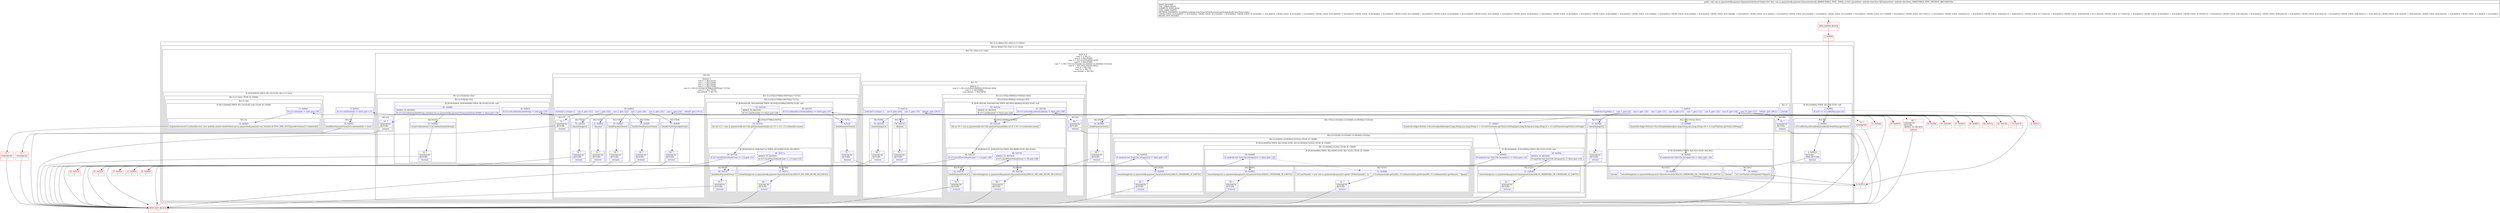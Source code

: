 digraph "CFG forcom.uc.paymentsdk.payment.PaymentsActivity.onClick(Landroid\/view\/View;)V" {
subgraph cluster_Region_1131353733 {
label = "R(1:(2:(2:3|4)|(2:7|(1:10)(1:(1:(1:14))))))";
node [shape=record,color=blue];
subgraph cluster_Region_1238057456 {
label = "R(2:(2:3|4)|(2:7|(1:10)(1:(1:(1:14)))))";
node [shape=record,color=blue];
subgraph cluster_IfRegion_842925527 {
label = "IF [B:2:0x000a] THEN: R(2:3|4) ELSE: null";
node [shape=record,color=blue];
Node_2 [shape=record,label="{2\:\ 0x000a|lif (r14 == r13.mBtnPay) goto L4l}"];
subgraph cluster_Region_1627923577 {
label = "R(2:3|4)";
node [shape=record,color=blue];
Node_3 [shape=record,label="{3\:\ 0x000c|lr13.mBtnPay.setEnabled(false)lbuildUPointPayLoginView()l}"];
Node_4 [shape=record,label="{4\:\ 0x0014|RETURN\lORIG_RETURN\l|lreturnl}"];
}
}
subgraph cluster_Region_1516817891 {
label = "R(2:7|(1:10)(1:(1:(1:14))))";
node [shape=record,color=blue];
subgraph cluster_SwitchRegion_1237308319 {
label = "Switch: 9
 case 3 -> R(1:1)
 case 4 -> R(2:45|46)
 case 5 -> R(1:(2:(2:41|42)|(1:43)))
 case 6 -> R(2:47|48)
 case 7 -> R(2:17|(2:(2:21|22)|(1:(2:25|26)(1:(2:29|30)(2:31|32)))))
 case 8 -> R(2:33|(2:35|1)(2:36|1))
 case 9 -> R(1:50)
 case 10 -> R(1:77)
 case default -> R(1:95)";
node [shape=record,color=blue];
Node_7 [shape=record,label="{7\:\ 0x0019|lswitch(r14.getId()) \{l    case 3: goto L9;l    case 4: goto L36;l    case 5: goto L31;l    case 6: goto L37;l    case 7: goto L12;l    case 8: goto L24;l    case 9: goto L38;l    case 10: goto L57;l    default: goto L96;l\}l}"];
subgraph cluster_Region_191719362 {
label = "R(1:1)";
node [shape=record,color=blue];
Node_InsnContainer_728146234 [shape=record,label="{|lbreakl}"];
}
subgraph cluster_Region_939357792 {
label = "R(2:45|46)";
node [shape=record,color=blue];
Node_45 [shape=record,label="{45\:\ 0x00d9|lbuildPaymentView()l}"];
Node_46 [shape=record,label="{46\:\ ?|SYNTHETIC\lRETURN\l|lreturnl}"];
}
subgraph cluster_Region_15296555 {
label = "R(1:(2:(2:41|42)|(1:43)))";
node [shape=record,color=blue];
subgraph cluster_Region_1624923267 {
label = "R(2:(2:41|42)|(1:43))";
node [shape=record,color=blue];
subgraph cluster_IfRegion_2125160147 {
label = "IF [B:38:0x00c6, B:40:0x00d0] THEN: R(2:41|42) ELSE: null";
node [shape=record,color=blue];
Node_38 [shape=record,label="{38\:\ 0x00c6|lif (r13.mConfirmSmsInfoString != null) goto L33l}"];
Node_40 [shape=record,label="{40\:\ 0x00d0|ADDED_TO_REGION\l|lif (r13.mConfirmSmsInfoString.contains(com.uc.paymentsdk.payment.PaymentsActivity.TERM) != false) goto L35l}"];
subgraph cluster_Region_582580496 {
label = "R(2:41|42)";
node [shape=record,color=blue];
Node_41 [shape=record,label="{41\:\ 0x00d2|lsendConfirmSms(r13.mConfirmSmsInfoString)l}"];
Node_42 [shape=record,label="{42\:\ ?|SYNTHETIC\lRETURN\l|lreturnl}"];
}
}
subgraph cluster_Region_1775957340 {
label = "R(1:43)";
node [shape=record,color=blue];
Node_43 [shape=record,label="{43\:\ ?|SYNTHETIC\lRETURN\l|lreturnl}"];
}
}
}
subgraph cluster_Region_1540784800 {
label = "R(2:47|48)";
node [shape=record,color=blue];
Node_47 [shape=record,label="{47\:\ 0x00de|lshowDialog(23)l}"];
Node_48 [shape=record,label="{48\:\ ?|SYNTHETIC\lRETURN\l|lreturnl}"];
}
subgraph cluster_Region_973823856 {
label = "R(2:17|(2:(2:21|22)|(1:(2:25|26)(1:(2:29|30)(2:31|32)))))";
node [shape=record,color=blue];
Node_17 [shape=record,label="{17\:\ 0x0027|l((android.widget.Button) r14).setEnabled(false)ljava.lang.String java.lang.String r1 = r13.mEtUsername.getText().toString()ljava.lang.String java.lang.String r2 = r13.mEtPassword.getText().toString()l}"];
subgraph cluster_Region_2133791439 {
label = "R(2:(2:21|22)|(1:(2:25|26)(1:(2:29|30)(2:31|32))))";
node [shape=record,color=blue];
subgraph cluster_IfRegion_1420161595 {
label = "IF [B:18:0x0044, B:20:0x004a] THEN: R(2:21|22) ELSE: null";
node [shape=record,color=blue];
Node_18 [shape=record,label="{18\:\ 0x0044|lif (android.text.TextUtils.isEmpty(r1) != false) goto L14l}"];
Node_20 [shape=record,label="{20\:\ 0x004a|ADDED_TO_REGION\l|lif (android.text.TextUtils.isEmpty(r2) != false) goto L16l}"];
subgraph cluster_Region_372737475 {
label = "R(2:21|22)";
node [shape=record,color=blue];
Node_21 [shape=record,label="{21\:\ 0x004c|lshowDialog(com.uc.paymentsdk.payment.PaymentsActivity.DIALOG_PASSWORD_OR_USERNAME_IS_EMPTY)l}"];
Node_22 [shape=record,label="{22\:\ ?|SYNTHETIC\lRETURN\l|lreturnl}"];
}
}
subgraph cluster_Region_687469132 {
label = "R(1:(2:25|26)(1:(2:29|30)(2:31|32))) | ELSE_IF_CHAIN\l";
node [shape=record,color=blue];
subgraph cluster_IfRegion_324226545 {
label = "IF [B:24:0x0054] THEN: R(2:25|26) ELSE: R(1:(2:29|30)(2:31|32)) | ELSE_IF_CHAIN\l";
node [shape=record,color=blue];
Node_24 [shape=record,label="{24\:\ 0x0054|lif (android.text.TextUtils.isEmpty(r2) != false) goto L19l}"];
subgraph cluster_Region_1205188209 {
label = "R(2:25|26)";
node [shape=record,color=blue];
Node_25 [shape=record,label="{25\:\ 0x0056|lshowDialog(com.uc.paymentsdk.payment.PaymentsActivity.DIALOG_PASSWORD_IS_EMPTY)l}"];
Node_26 [shape=record,label="{26\:\ ?|SYNTHETIC\lRETURN\l|lreturnl}"];
}
subgraph cluster_Region_1089174830 {
label = "R(1:(2:29|30)(2:31|32)) | ELSE_IF_CHAIN\l";
node [shape=record,color=blue];
subgraph cluster_IfRegion_1758862376 {
label = "IF [B:28:0x0060] THEN: R(2:29|30) ELSE: R(2:31|32) | ELSE_IF_CHAIN\l";
node [shape=record,color=blue];
Node_28 [shape=record,label="{28\:\ 0x0060|lif (android.text.TextUtils.isEmpty(r1) != false) goto L22l}"];
subgraph cluster_Region_1792602477 {
label = "R(2:29|30)";
node [shape=record,color=blue];
Node_29 [shape=record,label="{29\:\ 0x0062|lshowDialog(com.uc.paymentsdk.payment.PaymentsActivity.DIALOG_USERNAME_IS_EMPTY)l}"];
Node_30 [shape=record,label="{30\:\ ?|SYNTHETIC\lRETURN\l|lreturnl}"];
}
subgraph cluster_Region_1933798454 {
label = "R(2:31|32)";
node [shape=record,color=blue];
Node_31 [shape=record,label="{31\:\ 0x0068|lr13.mUPayInfo = new com.uc.paymentsdk.payment.upoint.UPointPayInfo(r1, r2, \"\", r13.mPaymentInfo.getCpID(), r13.mPaymentInfo.getmGameID(), r13.mPaymentInfo.getMoney(), \"\")lpay()l}"];
Node_32 [shape=record,label="{32\:\ ?|SYNTHETIC\lRETURN\l|lreturnl}"];
}
}
}
}
}
}
}
subgraph cluster_Region_1897134704 {
label = "R(2:33|(2:35|1)(2:36|1))";
node [shape=record,color=blue];
Node_33 [shape=record,label="{33\:\ 0x0089|l((android.widget.Button) r14).setEnabled(false)ljava.lang.String java.lang.String r10 = r13.mEtPayPass.getText().toString()l}"];
subgraph cluster_IfRegion_244734780 {
label = "IF [B:34:0x009c] THEN: R(2:35|1) ELSE: R(2:36|1)";
node [shape=record,color=blue];
Node_34 [shape=record,label="{34\:\ 0x009c|lif (android.text.TextUtils.isEmpty(r10) != false) goto L26l}"];
subgraph cluster_Region_223610344 {
label = "R(2:35|1)";
node [shape=record,color=blue];
Node_35 [shape=record,label="{35\:\ 0x009e|lshowDialog(com.uc.paymentsdk.payment.PaymentsActivity.DIALOG_PASSWORD_OR_USERNAME_IS_EMPTY)l}"];
Node_InsnContainer_1733839885 [shape=record,label="{|lbreakl}"];
}
subgraph cluster_Region_836066151 {
label = "R(2:36|1)";
node [shape=record,color=blue];
Node_36 [shape=record,label="{36\:\ 0x00a3|lr13.mUPayInfo.setPaypwd(r10)lpay()l}"];
Node_InsnContainer_2084659141 [shape=record,label="{|lbreakl}"];
}
}
}
subgraph cluster_Region_1371507385 {
label = "R(1:50)";
node [shape=record,color=blue];
subgraph cluster_SwitchRegion_2095693347 {
label = "Switch: 7
 case 0 -> R(2:51|52)
 case 1 -> R(2:53|54)
 case 2 -> R(2:55|56)
 case 3 -> R(2:57|58)
 case 4 -> R(1:(2:(2:63|(2:67|68)(2:69|70))|(2:71|72)))
 case 5 -> R(2:73|74)
 case default -> R(1:75)";
node [shape=record,color=blue];
Node_50 [shape=record,label="{50\:\ 0x00e5|lswitch(r13.mType) \{l    case 0: goto L41;l    case 1: goto L42;l    case 2: goto L43;l    case 3: goto L44;l    case 4: goto L45;l    case 5: goto L56;l    default: goto L97;l\}l}"];
subgraph cluster_Region_1509207447 {
label = "R(2:51|52)";
node [shape=record,color=blue];
Node_51 [shape=record,label="{51\:\ 0x00ea|lfinish()l}"];
Node_52 [shape=record,label="{52\:\ ?|SYNTHETIC\lRETURN\l|lreturnl}"];
}
subgraph cluster_Region_800943643 {
label = "R(2:53|54)";
node [shape=record,color=blue];
Node_53 [shape=record,label="{53\:\ 0x00ef|lbuildPaymentView()l}"];
Node_54 [shape=record,label="{54\:\ ?|SYNTHETIC\lRETURN\l|lreturnl}"];
}
subgraph cluster_Region_49992471 {
label = "R(2:55|56)";
node [shape=record,color=blue];
Node_55 [shape=record,label="{55\:\ 0x00f4|lbuildUPointPaymentView()l}"];
Node_56 [shape=record,label="{56\:\ ?|SYNTHETIC\lRETURN\l|lreturnl}"];
}
subgraph cluster_Region_869494221 {
label = "R(2:57|58)";
node [shape=record,color=blue];
Node_57 [shape=record,label="{57\:\ 0x00f9|lbuildUPointPayLoginView()l}"];
Node_58 [shape=record,label="{58\:\ ?|SYNTHETIC\lRETURN\l|lreturnl}"];
}
subgraph cluster_Region_1337452085 {
label = "R(1:(2:(2:63|(2:67|68)(2:69|70))|(2:71|72)))";
node [shape=record,color=blue];
subgraph cluster_Region_188646510 {
label = "R(2:(2:63|(2:67|68)(2:69|70))|(2:71|72))";
node [shape=record,color=blue];
subgraph cluster_IfRegion_1602788469 {
label = "IF [B:60:0x0104, B:62:0x0108] THEN: R(2:63|(2:67|68)(2:69|70)) ELSE: null";
node [shape=record,color=blue];
Node_60 [shape=record,label="{60\:\ 0x0104|lif (r13.mSmsInfo.isNeedconfirm() == false) goto L47l}"];
Node_62 [shape=record,label="{62\:\ 0x0108|ADDED_TO_REGION\l|lif (r13.mIsShowInfo == false) goto L49l}"];
subgraph cluster_Region_26725732 {
label = "R(2:63|(2:67|68)(2:69|70))";
node [shape=record,color=blue];
Node_63 [shape=record,label="{63\:\ 0x010a|lint int r12 = com.uc.paymentsdk.util.Utils.getSmsPayment()lint int r11 = r12 \/ r13.mSmsInfo.moneyl}"];
subgraph cluster_IfRegion_2137950074 {
label = "IF [B:64:0x0116, B:66:0x011a] THEN: R(2:67|68) ELSE: R(2:69|70)";
node [shape=record,color=blue];
Node_64 [shape=record,label="{64\:\ 0x0116|lif (r13.mLeftSmsToSendCount != (\-1)) goto L51l}"];
Node_66 [shape=record,label="{66\:\ 0x011a|ADDED_TO_REGION\l|lif (r13.mLeftSmsToSendCount != r11) goto L53l}"];
subgraph cluster_Region_2006789964 {
label = "R(2:67|68)";
node [shape=record,color=blue];
Node_67 [shape=record,label="{67\:\ 0x011c|lshowDialog(com.uc.paymentsdk.payment.PaymentsActivity.DIALOG_PAY_SMS_RETRY_MULTIPLE)l}"];
Node_68 [shape=record,label="{68\:\ ?|SYNTHETIC\lRETURN\l|lreturnl}"];
}
subgraph cluster_Region_124516804 {
label = "R(2:69|70)";
node [shape=record,color=blue];
Node_69 [shape=record,label="{69\:\ 0x0121|lbuildSmsPaymentView()l}"];
Node_70 [shape=record,label="{70\:\ ?|SYNTHETIC\lRETURN\l|lreturnl}"];
}
}
}
}
subgraph cluster_Region_2013855923 {
label = "R(2:71|72)";
node [shape=record,color=blue];
Node_71 [shape=record,label="{71\:\ 0x0126|lbuildPaymentView()l}"];
Node_72 [shape=record,label="{72\:\ ?|SYNTHETIC\lRETURN\l|lreturnl}"];
}
}
}
subgraph cluster_Region_1668890867 {
label = "R(2:73|74)";
node [shape=record,color=blue];
Node_73 [shape=record,label="{73\:\ 0x012b|lshowDialog(23)l}"];
Node_74 [shape=record,label="{74\:\ ?|SYNTHETIC\lRETURN\l|lreturnl}"];
}
subgraph cluster_Region_2105603231 {
label = "R(1:75)";
node [shape=record,color=blue];
Node_75 [shape=record,label="{75\:\ ?|SYNTHETIC\lRETURN\l|lreturnl}"];
}
}
}
subgraph cluster_Region_637376306 {
label = "R(1:77)";
node [shape=record,color=blue];
subgraph cluster_SwitchRegion_356583334 {
label = "Switch: 3
 case 4 -> R(1:(2:(2:85|(2:89|90)(2:91|92))|(1:84)))
 case 5 -> R(2:93|94)
 case default -> R(2:78|79)";
node [shape=record,color=blue];
Node_77 [shape=record,label="{77\:\ 0x0132|lswitch(r13.mType) \{l    case 4: goto L60;l    case 5: goto L70;l    default: goto L59;l\}l}"];
subgraph cluster_Region_1008120613 {
label = "R(1:(2:(2:85|(2:89|90)(2:91|92))|(1:84)))";
node [shape=record,color=blue];
subgraph cluster_Region_1187548212 {
label = "R(2:(2:85|(2:89|90)(2:91|92))|(1:84))";
node [shape=record,color=blue];
subgraph cluster_IfRegion_256231384 {
label = "IF [B:81:0x0140, B:83:0x0144] THEN: R(2:85|(2:89|90)(2:91|92)) ELSE: null";
node [shape=record,color=blue];
Node_81 [shape=record,label="{81\:\ 0x0140|lif (r13.mSmsInfo.isNeedconfirm() != false) goto L64l}"];
Node_83 [shape=record,label="{83\:\ 0x0144|ADDED_TO_REGION\l|lif (r13.mIsShowInfo != false) goto L64l}"];
subgraph cluster_Region_1803330038 {
label = "R(2:85|(2:89|90)(2:91|92))";
node [shape=record,color=blue];
Node_85 [shape=record,label="{85\:\ 0x0146|lint int r8 = com.uc.paymentsdk.util.Utils.getSmsPayment()lint int r9 = r8 \/ r13.mSmsInfo.moneyl}"];
subgraph cluster_IfRegion_1729305899 {
label = "IF [B:86:0x0152, B:88:0x0156] THEN: R(2:89|90) ELSE: R(2:91|92)";
node [shape=record,color=blue];
Node_86 [shape=record,label="{86\:\ 0x0152|lif (r13.mLeftSmsToSendCount != (\-1)) goto L66l}"];
Node_88 [shape=record,label="{88\:\ 0x0156|ADDED_TO_REGION\l|lif (r13.mLeftSmsToSendCount != r9) goto L68l}"];
subgraph cluster_Region_312778145 {
label = "R(2:89|90)";
node [shape=record,color=blue];
Node_89 [shape=record,label="{89\:\ 0x0158|lshowDialog(com.uc.paymentsdk.payment.PaymentsActivity.DIALOG_PAY_SMS_RETRY_MULTIPLE)l}"];
Node_90 [shape=record,label="{90\:\ ?|SYNTHETIC\lRETURN\l|lreturnl}"];
}
subgraph cluster_Region_455248715 {
label = "R(2:91|92)";
node [shape=record,color=blue];
Node_91 [shape=record,label="{91\:\ 0x015d|lbuildPaymentView()l}"];
Node_92 [shape=record,label="{92\:\ ?|SYNTHETIC\lRETURN\l|lreturnl}"];
}
}
}
}
subgraph cluster_Region_428412215 {
label = "R(1:84)";
node [shape=record,color=blue];
Node_84 [shape=record,label="{84\:\ ?|SYNTHETIC\lRETURN\l|lreturnl}"];
}
}
}
subgraph cluster_Region_944992985 {
label = "R(2:93|94)";
node [shape=record,color=blue];
Node_93 [shape=record,label="{93\:\ 0x0162|lshowDialog(23)l}"];
Node_94 [shape=record,label="{94\:\ ?|SYNTHETIC\lRETURN\l|lreturnl}"];
}
subgraph cluster_Region_237812199 {
label = "R(2:78|79)";
node [shape=record,color=blue];
Node_78 [shape=record,label="{78\:\ 0x0135|lfinish()l}"];
Node_79 [shape=record,label="{79\:\ ?|SYNTHETIC\lRETURN\l|lreturnl}"];
}
}
}
subgraph cluster_Region_22741946 {
label = "R(1:95)";
node [shape=record,color=blue];
Node_95 [shape=record,label="{95\:\ ?|SYNTHETIC\lRETURN\l|lreturnl}"];
}
}
subgraph cluster_IfRegion_1357530643 {
label = "IF [B:9:0x001f] THEN: R(1:10) ELSE: R(1:(1:(1:14)))";
node [shape=record,color=blue];
Node_9 [shape=record,label="{9\:\ 0x001f|lif (r13.mIsShowInfo != false) goto L11l}"];
subgraph cluster_Region_1930175341 {
label = "R(1:10)";
node [shape=record,color=blue];
Node_10 [shape=record,label="{10\:\ 0x0021|lbuildSmsPaymentView()lr13.mIsShowInfo = falsel}"];
}
subgraph cluster_Region_402939754 {
label = "R(1:(1:(1:14))) | ELSE_IF_CHAIN\l";
node [shape=record,color=blue];
subgraph cluster_Region_1092339971 {
label = "R(1:(1:14))";
node [shape=record,color=blue];
subgraph cluster_IfRegion_1128515053 {
label = "IF [B:13:0x00af] THEN: R(1:14) ELSE: null | ELSE_IF_CHAIN\l";
node [shape=record,color=blue];
Node_13 [shape=record,label="{13\:\ 0x00af|lif (r13.mSmsInfo != null) goto L30l}"];
subgraph cluster_Region_1371963811 {
label = "R(1:14)";
node [shape=record,color=blue];
Node_14 [shape=record,label="{14\:\ 0x00b1|lregisterReceiver(r13.mSmsReceiver, new android.content.IntentFilter(com.uc.paymentsdk.payment.sms.SmsInfo.ACTION_SMS_SENT))lsendFirstSms(r13.mSmsInfo)l}"];
}
}
}
}
}
}
}
}
Node_0 [shape=record,color=red,label="{0\:\ ?|MTH_ENTER_BLOCK\l|l}"];
Node_1 [shape=record,color=red,label="{1\:\ 0x0000|l}"];
Node_5 [shape=record,color=red,label="{5\:\ ?|MTH_EXIT_BLOCK\l|l}"];
Node_6 [shape=record,color=red,label="{6\:\ 0x0015|l}"];
Node_8 [shape=record,color=red,label="{8\:\ 0x001d|l}"];
Node_11 [shape=record,color=red,label="{11\:\ ?|SYNTHETIC\l|l}"];
Node_12 [shape=record,color=red,label="{12\:\ 0x00ad|l}"];
Node_15 [shape=record,color=red,label="{15\:\ ?|SYNTHETIC\l|l}"];
Node_16 [shape=record,color=red,label="{16\:\ ?|SYNTHETIC\l|l}"];
Node_19 [shape=record,color=red,label="{19\:\ 0x0046|l}"];
Node_23 [shape=record,color=red,label="{23\:\ 0x0050|l}"];
Node_27 [shape=record,color=red,label="{27\:\ 0x005c|l}"];
Node_37 [shape=record,color=red,label="{37\:\ 0x00c4|l}"];
Node_39 [shape=record,color=red,label="{39\:\ 0x00c8|l}"];
Node_44 [shape=record,color=red,label="{44\:\ ?|SYNTHETIC\lRETURN\lADDED_TO_REGION\l|lreturnl}"];
Node_49 [shape=record,color=red,label="{49\:\ 0x00e3|l}"];
Node_59 [shape=record,color=red,label="{59\:\ 0x00fe|l}"];
Node_61 [shape=record,color=red,label="{61\:\ 0x0106|l}"];
Node_65 [shape=record,color=red,label="{65\:\ 0x0118|l}"];
Node_76 [shape=record,color=red,label="{76\:\ 0x0130|l}"];
Node_80 [shape=record,color=red,label="{80\:\ 0x013a|l}"];
Node_82 [shape=record,color=red,label="{82\:\ 0x0142|l}"];
Node_87 [shape=record,color=red,label="{87\:\ 0x0154|l}"];
MethodNode[shape=record,label="{public void com.uc.paymentsdk.payment.PaymentsActivity.onClick((r13v0 'this' com.uc.paymentsdk.payment.PaymentsActivity A[IMMUTABLE_TYPE, THIS]), (r14v0 'paramView' android.view.View A[D('paramView' android.view.View), IMMUTABLE_TYPE, METHOD_ARGUMENT]))  | DONT_RENAME\lUSE_LINES_HINTS\lCOMPUTE_POST_DOM\lTYPE_VARS: EMPTY\lMETHOD_OVERRIDE: [ClspMth\{android.view.View.OnClickListener.onClick(android.view.View):void\}]\lCROSS_EDGE: B:10:0x0021 \-\> B:4:0x0014, CROSS_EDGE: B:13:0x00af \-\> B:4:0x0014, CROSS_EDGE: B:14:0x00b1 \-\> B:4:0x0014, CROSS_EDGE: B:21:0x004c \-\> B:4:0x0014, CROSS_EDGE: B:25:0x0056 \-\> B:4:0x0014, CROSS_EDGE: B:29:0x0062 \-\> B:4:0x0014, CROSS_EDGE: B:31:0x0068 \-\> B:4:0x0014, CROSS_EDGE: B:18:0x0044 \-\> B:23:0x0050, CROSS_EDGE: B:35:0x009e \-\> B:8:0x001d, CROSS_EDGE: B:36:0x00a3 \-\> B:8:0x001d, CROSS_EDGE: B:38:0x00c6 \-\> B:4:0x0014, CROSS_EDGE: B:40:0x00d0 \-\> B:4:0x0014, CROSS_EDGE: B:41:0x00d2 \-\> B:4:0x0014, CROSS_EDGE: B:45:0x00d9 \-\> B:4:0x0014, CROSS_EDGE: B:47:0x00de \-\> B:4:0x0014, CROSS_EDGE: B:51:0x00ea \-\> B:4:0x0014, CROSS_EDGE: B:53:0x00ef \-\> B:4:0x0014, CROSS_EDGE: B:55:0x00f4 \-\> B:4:0x0014, CROSS_EDGE: B:57:0x00f9 \-\> B:4:0x0014, CROSS_EDGE: B:67:0x011c \-\> B:4:0x0014, CROSS_EDGE: B:69:0x0121 \-\> B:4:0x0014, CROSS_EDGE: B:64:0x0116 \-\> B:69:0x0121, CROSS_EDGE: B:71:0x0126 \-\> B:4:0x0014, CROSS_EDGE: B:60:0x0104 \-\> B:71:0x0126, CROSS_EDGE: B:73:0x012b \-\> B:4:0x0014, CROSS_EDGE: B:50:0x00e5 \-\> B:4:0x0014, CROSS_EDGE: B:78:0x0135 \-\> B:4:0x0014, CROSS_EDGE: B:83:0x0144 \-\> B:4:0x0014, CROSS_EDGE: B:89:0x0158 \-\> B:4:0x0014, CROSS_EDGE: B:91:0x015d \-\> B:4:0x0014, CROSS_EDGE: B:86:0x0152 \-\> B:91:0x015d, CROSS_EDGE: B:81:0x0140 \-\> B:85:0x0146, CROSS_EDGE: B:93:0x0162 \-\> B:4:0x0014, CROSS_EDGE: B:7:0x0019 \-\> B:4:0x0014\lINLINE_NOT_NEEDED\l}"];
MethodNode -> Node_0;
Node_2 -> Node_3;
Node_2 -> Node_6[style=dashed];
Node_3 -> Node_4;
Node_4 -> Node_5;
Node_7 -> Node_8;
Node_7 -> Node_17;
Node_7 -> Node_33;
Node_7 -> Node_37;
Node_7 -> Node_45;
Node_7 -> Node_47;
Node_7 -> Node_49;
Node_7 -> Node_76;
Node_7 -> Node_95;
Node_45 -> Node_46;
Node_46 -> Node_5;
Node_38 -> Node_39;
Node_38 -> Node_44[style=dashed];
Node_40 -> Node_41;
Node_40 -> Node_43[style=dashed];
Node_41 -> Node_42;
Node_42 -> Node_5;
Node_43 -> Node_5;
Node_47 -> Node_48;
Node_48 -> Node_5;
Node_17 -> Node_18;
Node_18 -> Node_19;
Node_18 -> Node_23[style=dashed];
Node_20 -> Node_21;
Node_20 -> Node_23[style=dashed];
Node_21 -> Node_22;
Node_22 -> Node_5;
Node_24 -> Node_25;
Node_24 -> Node_27[style=dashed];
Node_25 -> Node_26;
Node_26 -> Node_5;
Node_28 -> Node_29;
Node_28 -> Node_31[style=dashed];
Node_29 -> Node_30;
Node_30 -> Node_5;
Node_31 -> Node_32;
Node_32 -> Node_5;
Node_33 -> Node_34;
Node_34 -> Node_35;
Node_34 -> Node_36[style=dashed];
Node_35 -> Node_8;
Node_36 -> Node_8;
Node_50 -> Node_51;
Node_50 -> Node_53;
Node_50 -> Node_55;
Node_50 -> Node_57;
Node_50 -> Node_59;
Node_50 -> Node_73;
Node_50 -> Node_75;
Node_51 -> Node_52;
Node_52 -> Node_5;
Node_53 -> Node_54;
Node_54 -> Node_5;
Node_55 -> Node_56;
Node_56 -> Node_5;
Node_57 -> Node_58;
Node_58 -> Node_5;
Node_60 -> Node_61;
Node_60 -> Node_71[style=dashed];
Node_62 -> Node_63;
Node_62 -> Node_71[style=dashed];
Node_63 -> Node_64;
Node_64 -> Node_65;
Node_64 -> Node_69[style=dashed];
Node_66 -> Node_67;
Node_66 -> Node_69[style=dashed];
Node_67 -> Node_68;
Node_68 -> Node_5;
Node_69 -> Node_70;
Node_70 -> Node_5;
Node_71 -> Node_72;
Node_72 -> Node_5;
Node_73 -> Node_74;
Node_74 -> Node_5;
Node_75 -> Node_5;
Node_77 -> Node_78;
Node_77 -> Node_80;
Node_77 -> Node_93;
Node_81 -> Node_82[style=dashed];
Node_81 -> Node_85;
Node_83 -> Node_85;
Node_83 -> Node_84[style=dashed];
Node_85 -> Node_86;
Node_86 -> Node_87;
Node_86 -> Node_91[style=dashed];
Node_88 -> Node_89;
Node_88 -> Node_91[style=dashed];
Node_89 -> Node_90;
Node_90 -> Node_5;
Node_91 -> Node_92;
Node_92 -> Node_5;
Node_84 -> Node_5;
Node_93 -> Node_94;
Node_94 -> Node_5;
Node_78 -> Node_79;
Node_79 -> Node_5;
Node_95 -> Node_5;
Node_9 -> Node_10;
Node_9 -> Node_12[style=dashed];
Node_10 -> Node_11;
Node_13 -> Node_14;
Node_13 -> Node_16[style=dashed];
Node_14 -> Node_15;
Node_0 -> Node_1;
Node_1 -> Node_2;
Node_6 -> Node_7;
Node_8 -> Node_9;
Node_11 -> Node_5;
Node_12 -> Node_13;
Node_15 -> Node_5;
Node_16 -> Node_5;
Node_19 -> Node_20;
Node_23 -> Node_24;
Node_27 -> Node_28;
Node_37 -> Node_38;
Node_39 -> Node_40;
Node_44 -> Node_5;
Node_49 -> Node_50;
Node_59 -> Node_60;
Node_61 -> Node_62;
Node_65 -> Node_66;
Node_76 -> Node_77;
Node_80 -> Node_81;
Node_82 -> Node_83;
Node_87 -> Node_88;
}


